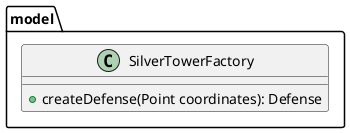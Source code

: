 @startuml
'https://plantuml.com/class-diagram

package model {
    class SilverTowerFactory {
        + createDefense(Point coordinates): Defense
    }
}

@enduml